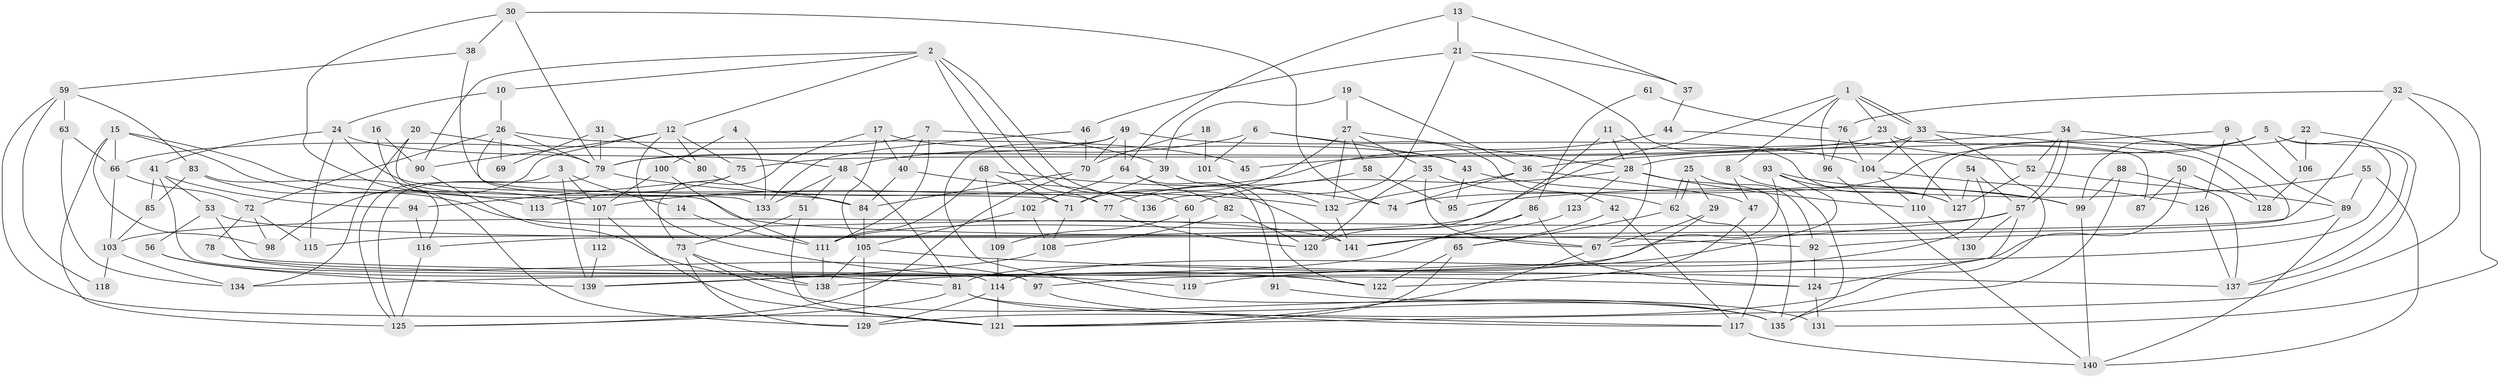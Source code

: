 // Generated by graph-tools (version 1.1) at 2025/36/03/09/25 02:36:08]
// undirected, 141 vertices, 282 edges
graph export_dot {
graph [start="1"]
  node [color=gray90,style=filled];
  1;
  2;
  3;
  4;
  5;
  6;
  7;
  8;
  9;
  10;
  11;
  12;
  13;
  14;
  15;
  16;
  17;
  18;
  19;
  20;
  21;
  22;
  23;
  24;
  25;
  26;
  27;
  28;
  29;
  30;
  31;
  32;
  33;
  34;
  35;
  36;
  37;
  38;
  39;
  40;
  41;
  42;
  43;
  44;
  45;
  46;
  47;
  48;
  49;
  50;
  51;
  52;
  53;
  54;
  55;
  56;
  57;
  58;
  59;
  60;
  61;
  62;
  63;
  64;
  65;
  66;
  67;
  68;
  69;
  70;
  71;
  72;
  73;
  74;
  75;
  76;
  77;
  78;
  79;
  80;
  81;
  82;
  83;
  84;
  85;
  86;
  87;
  88;
  89;
  90;
  91;
  92;
  93;
  94;
  95;
  96;
  97;
  98;
  99;
  100;
  101;
  102;
  103;
  104;
  105;
  106;
  107;
  108;
  109;
  110;
  111;
  112;
  113;
  114;
  115;
  116;
  117;
  118;
  119;
  120;
  121;
  122;
  123;
  124;
  125;
  126;
  127;
  128;
  129;
  130;
  131;
  132;
  133;
  134;
  135;
  136;
  137;
  138;
  139;
  140;
  141;
  1 -- 33;
  1 -- 33;
  1 -- 23;
  1 -- 8;
  1 -- 96;
  1 -- 115;
  2 -- 90;
  2 -- 10;
  2 -- 12;
  2 -- 60;
  2 -- 77;
  2 -- 141;
  3 -- 125;
  3 -- 107;
  3 -- 14;
  3 -- 139;
  4 -- 133;
  4 -- 100;
  5 -- 74;
  5 -- 28;
  5 -- 99;
  5 -- 106;
  5 -- 119;
  5 -- 137;
  6 -- 43;
  6 -- 42;
  6 -- 48;
  6 -- 101;
  7 -- 40;
  7 -- 111;
  7 -- 39;
  7 -- 66;
  8 -- 47;
  8 -- 135;
  9 -- 126;
  9 -- 89;
  9 -- 36;
  10 -- 26;
  10 -- 24;
  11 -- 67;
  11 -- 28;
  11 -- 120;
  12 -- 122;
  12 -- 75;
  12 -- 80;
  12 -- 90;
  12 -- 98;
  13 -- 64;
  13 -- 37;
  13 -- 21;
  14 -- 111;
  15 -- 125;
  15 -- 66;
  15 -- 98;
  15 -- 107;
  15 -- 113;
  16 -- 129;
  16 -- 90;
  17 -- 105;
  17 -- 73;
  17 -- 40;
  17 -- 43;
  18 -- 70;
  18 -- 101;
  19 -- 36;
  19 -- 27;
  19 -- 39;
  20 -- 79;
  20 -- 134;
  20 -- 92;
  21 -- 46;
  21 -- 37;
  21 -- 127;
  21 -- 136;
  22 -- 110;
  22 -- 137;
  22 -- 106;
  23 -- 127;
  23 -- 79;
  23 -- 87;
  24 -- 77;
  24 -- 48;
  24 -- 41;
  24 -- 115;
  25 -- 62;
  25 -- 62;
  25 -- 92;
  25 -- 29;
  26 -- 79;
  26 -- 72;
  26 -- 45;
  26 -- 69;
  26 -- 133;
  27 -- 58;
  27 -- 132;
  27 -- 28;
  27 -- 35;
  27 -- 71;
  28 -- 135;
  28 -- 60;
  28 -- 110;
  28 -- 123;
  29 -- 67;
  29 -- 81;
  30 -- 74;
  30 -- 79;
  30 -- 38;
  30 -- 84;
  31 -- 80;
  31 -- 79;
  31 -- 69;
  32 -- 116;
  32 -- 121;
  32 -- 76;
  32 -- 131;
  33 -- 129;
  33 -- 75;
  33 -- 104;
  33 -- 128;
  34 -- 52;
  34 -- 57;
  34 -- 57;
  34 -- 45;
  34 -- 141;
  35 -- 67;
  35 -- 62;
  35 -- 120;
  36 -- 132;
  36 -- 47;
  36 -- 74;
  37 -- 44;
  38 -- 71;
  38 -- 59;
  39 -- 71;
  39 -- 122;
  40 -- 84;
  40 -- 136;
  41 -- 85;
  41 -- 53;
  41 -- 94;
  41 -- 114;
  42 -- 65;
  42 -- 117;
  43 -- 99;
  43 -- 95;
  44 -- 52;
  44 -- 107;
  46 -- 70;
  46 -- 133;
  47 -- 122;
  48 -- 81;
  48 -- 51;
  48 -- 133;
  49 -- 131;
  49 -- 70;
  49 -- 64;
  49 -- 79;
  49 -- 104;
  50 -- 128;
  50 -- 97;
  50 -- 87;
  51 -- 73;
  51 -- 121;
  52 -- 127;
  52 -- 89;
  53 -- 67;
  53 -- 56;
  53 -- 124;
  54 -- 114;
  54 -- 127;
  54 -- 57;
  55 -- 140;
  55 -- 89;
  55 -- 95;
  56 -- 81;
  56 -- 139;
  57 -- 67;
  57 -- 103;
  57 -- 124;
  57 -- 130;
  58 -- 77;
  58 -- 95;
  59 -- 121;
  59 -- 63;
  59 -- 83;
  59 -- 118;
  60 -- 109;
  60 -- 119;
  61 -- 76;
  61 -- 86;
  62 -- 65;
  62 -- 117;
  63 -- 66;
  63 -- 134;
  64 -- 82;
  64 -- 91;
  64 -- 102;
  65 -- 121;
  65 -- 122;
  66 -- 72;
  66 -- 103;
  67 -- 121;
  68 -- 71;
  68 -- 111;
  68 -- 74;
  68 -- 109;
  70 -- 84;
  70 -- 125;
  71 -- 108;
  72 -- 115;
  72 -- 98;
  72 -- 78;
  73 -- 135;
  73 -- 138;
  73 -- 129;
  75 -- 94;
  75 -- 113;
  76 -- 104;
  76 -- 96;
  77 -- 120;
  78 -- 119;
  78 -- 97;
  79 -- 125;
  79 -- 132;
  80 -- 84;
  81 -- 135;
  81 -- 117;
  81 -- 125;
  82 -- 108;
  82 -- 120;
  83 -- 141;
  83 -- 85;
  83 -- 116;
  84 -- 105;
  85 -- 103;
  86 -- 139;
  86 -- 124;
  86 -- 111;
  88 -- 137;
  88 -- 99;
  88 -- 135;
  89 -- 140;
  89 -- 92;
  90 -- 138;
  91 -- 135;
  92 -- 124;
  93 -- 134;
  93 -- 99;
  93 -- 127;
  93 -- 138;
  94 -- 116;
  96 -- 140;
  97 -- 117;
  99 -- 140;
  100 -- 111;
  100 -- 107;
  101 -- 132;
  102 -- 108;
  102 -- 105;
  103 -- 118;
  103 -- 134;
  104 -- 110;
  104 -- 126;
  105 -- 129;
  105 -- 137;
  105 -- 138;
  106 -- 128;
  107 -- 121;
  107 -- 112;
  108 -- 139;
  109 -- 114;
  110 -- 130;
  111 -- 138;
  112 -- 139;
  114 -- 121;
  114 -- 129;
  116 -- 125;
  117 -- 140;
  123 -- 141;
  124 -- 131;
  126 -- 137;
  132 -- 141;
}
